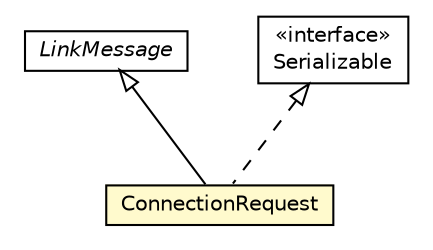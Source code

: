 #!/usr/local/bin/dot
#
# Class diagram 
# Generated by UMLGraph version R5_6-24-gf6e263 (http://www.umlgraph.org/)
#

digraph G {
	edge [fontname="Helvetica",fontsize=10,labelfontname="Helvetica",labelfontsize=10];
	node [fontname="Helvetica",fontsize=10,shape=plaintext];
	nodesep=0.25;
	ranksep=0.5;
	// org.universAAL.ri.gateway.protocol.LinkMessage
	c15085 [label=<<table title="org.universAAL.ri.gateway.protocol.LinkMessage" border="0" cellborder="1" cellspacing="0" cellpadding="2" port="p" href="../LinkMessage.html">
		<tr><td><table border="0" cellspacing="0" cellpadding="1">
<tr><td align="center" balign="center"><font face="Helvetica-Oblique"> LinkMessage </font></td></tr>
		</table></td></tr>
		</table>>, URL="../LinkMessage.html", fontname="Helvetica", fontcolor="black", fontsize=10.0];
	// org.universAAL.ri.gateway.protocol.link.ConnectionRequest
	c15095 [label=<<table title="org.universAAL.ri.gateway.protocol.link.ConnectionRequest" border="0" cellborder="1" cellspacing="0" cellpadding="2" port="p" bgcolor="lemonChiffon" href="./ConnectionRequest.html">
		<tr><td><table border="0" cellspacing="0" cellpadding="1">
<tr><td align="center" balign="center"> ConnectionRequest </td></tr>
		</table></td></tr>
		</table>>, URL="./ConnectionRequest.html", fontname="Helvetica", fontcolor="black", fontsize=10.0];
	//org.universAAL.ri.gateway.protocol.link.ConnectionRequest extends org.universAAL.ri.gateway.protocol.LinkMessage
	c15085:p -> c15095:p [dir=back,arrowtail=empty];
	//org.universAAL.ri.gateway.protocol.link.ConnectionRequest implements java.io.Serializable
	c15181:p -> c15095:p [dir=back,arrowtail=empty,style=dashed];
	// java.io.Serializable
	c15181 [label=<<table title="java.io.Serializable" border="0" cellborder="1" cellspacing="0" cellpadding="2" port="p" href="http://java.sun.com/j2se/1.4.2/docs/api/java/io/Serializable.html">
		<tr><td><table border="0" cellspacing="0" cellpadding="1">
<tr><td align="center" balign="center"> &#171;interface&#187; </td></tr>
<tr><td align="center" balign="center"> Serializable </td></tr>
		</table></td></tr>
		</table>>, URL="http://java.sun.com/j2se/1.4.2/docs/api/java/io/Serializable.html", fontname="Helvetica", fontcolor="black", fontsize=10.0];
}

